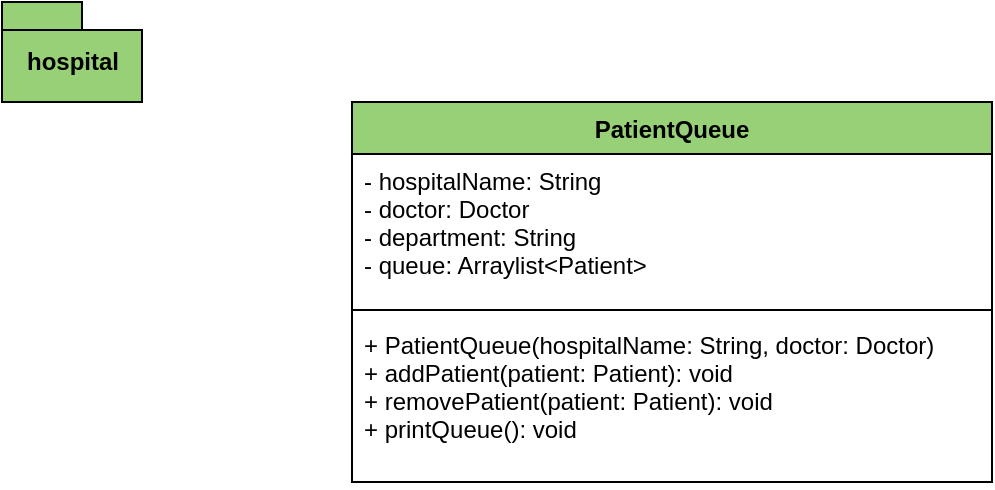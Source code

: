 <mxfile version="14.2.7" type="github">
  <diagram id="YTepsOwVZcsm9tDHX60J" name="Page-1">
    <mxGraphModel dx="1038" dy="548" grid="1" gridSize="10" guides="1" tooltips="1" connect="1" arrows="1" fold="1" page="1" pageScale="1" pageWidth="850" pageHeight="1100" math="0" shadow="0">
      <root>
        <mxCell id="0" />
        <mxCell id="1" parent="0" />
        <mxCell id="Dw992XbvhlY088Q-7n17-1" value="PatientQueue" style="swimlane;fontStyle=1;align=center;verticalAlign=top;childLayout=stackLayout;horizontal=1;startSize=26;horizontalStack=0;resizeParent=1;resizeParentMax=0;resizeLast=0;collapsible=1;marginBottom=0;strokeColor=#000000;fillColor=#97D077;" vertex="1" parent="1">
          <mxGeometry x="265" y="60" width="320" height="190" as="geometry" />
        </mxCell>
        <mxCell id="Dw992XbvhlY088Q-7n17-2" value="- hospitalName: String&#xa;- doctor: Doctor&#xa;- department: String&#xa;- queue: Arraylist&lt;Patient&gt;" style="text;strokeColor=none;fillColor=none;align=left;verticalAlign=top;spacingLeft=4;spacingRight=4;overflow=hidden;rotatable=0;points=[[0,0.5],[1,0.5]];portConstraint=eastwest;" vertex="1" parent="Dw992XbvhlY088Q-7n17-1">
          <mxGeometry y="26" width="320" height="74" as="geometry" />
        </mxCell>
        <mxCell id="Dw992XbvhlY088Q-7n17-3" value="" style="line;strokeWidth=1;fillColor=none;align=left;verticalAlign=middle;spacingTop=-1;spacingLeft=3;spacingRight=3;rotatable=0;labelPosition=right;points=[];portConstraint=eastwest;" vertex="1" parent="Dw992XbvhlY088Q-7n17-1">
          <mxGeometry y="100" width="320" height="8" as="geometry" />
        </mxCell>
        <mxCell id="Dw992XbvhlY088Q-7n17-4" value="+ PatientQueue(hospitalName: String, doctor: Doctor)&#xa;+ addPatient(patient: Patient): void&#xa;+ removePatient(patient: Patient): void&#xa;+ printQueue(): void" style="text;strokeColor=none;fillColor=none;align=left;verticalAlign=top;spacingLeft=4;spacingRight=4;overflow=hidden;rotatable=0;points=[[0,0.5],[1,0.5]];portConstraint=eastwest;" vertex="1" parent="Dw992XbvhlY088Q-7n17-1">
          <mxGeometry y="108" width="320" height="82" as="geometry" />
        </mxCell>
        <mxCell id="Dw992XbvhlY088Q-7n17-10" value="hospital" style="shape=folder;fontStyle=1;spacingTop=10;tabWidth=40;tabHeight=14;tabPosition=left;html=1;fillColor=#97D077;" vertex="1" parent="1">
          <mxGeometry x="90" y="10" width="70" height="50" as="geometry" />
        </mxCell>
      </root>
    </mxGraphModel>
  </diagram>
</mxfile>
